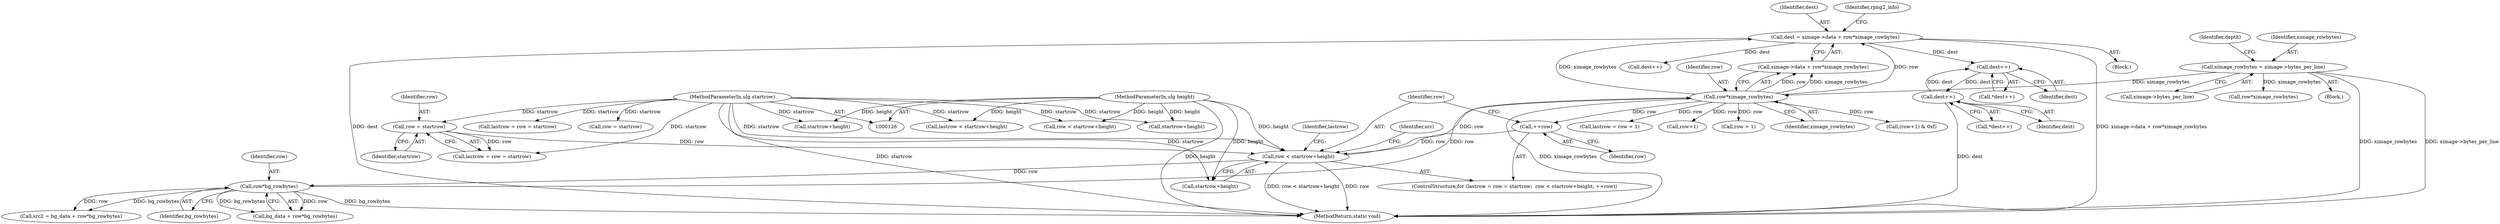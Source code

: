 digraph "0_Android_9d4853418ab2f754c2b63e091c29c5529b8b86ca_9@pointer" {
"1000885" [label="(Call,dest++)"];
"1000896" [label="(Call,dest++)"];
"1000885" [label="(Call,dest++)"];
"1000624" [label="(Call,dest = ximage->data + row*ximage_rowbytes)"];
"1000630" [label="(Call,row*ximage_rowbytes)"];
"1000621" [label="(Call,row*bg_rowbytes)"];
"1000600" [label="(Call,row < startrow+height)"];
"1000597" [label="(Call,row = startrow)"];
"1000128" [label="(MethodParameterIn,ulg startrow)"];
"1000605" [label="(Call,++row)"];
"1000130" [label="(MethodParameterIn,ulg height)"];
"1000168" [label="(Call,ximage_rowbytes = ximage->bytes_per_line)"];
"1000623" [label="(Identifier,bg_rowbytes)"];
"1000621" [label="(Call,row*bg_rowbytes)"];
"1000600" [label="(Call,row < startrow+height)"];
"1000632" [label="(Identifier,ximage_rowbytes)"];
"1000897" [label="(Identifier,dest)"];
"1000607" [label="(Block,)"];
"1000598" [label="(Identifier,row)"];
"1000131" [label="(Block,)"];
"1000931" [label="(Call,lastrow = row + 1)"];
"1000625" [label="(Identifier,dest)"];
"1000602" [label="(Call,startrow+height)"];
"1000617" [label="(Call,src2 = bg_data + row*bg_rowbytes)"];
"1000197" [label="(Call,row < startrow+height)"];
"1000895" [label="(Call,*dest++)"];
"1000594" [label="(ControlStructure,for (lastrow = row = startrow;  row < startrow+height; ++row))"];
"1000636" [label="(Identifier,rpng2_info)"];
"1000703" [label="(Call,dest++)"];
"1000601" [label="(Identifier,row)"];
"1000886" [label="(Identifier,dest)"];
"1000885" [label="(Call,dest++)"];
"1000619" [label="(Call,bg_data + row*bg_rowbytes)"];
"1000597" [label="(Call,row = startrow)"];
"1000169" [label="(Identifier,ximage_rowbytes)"];
"1000199" [label="(Call,startrow+height)"];
"1000622" [label="(Identifier,row)"];
"1000631" [label="(Identifier,row)"];
"1000939" [label="(Call,lastrow < startrow+height)"];
"1000941" [label="(Call,startrow+height)"];
"1000130" [label="(MethodParameterIn,ulg height)"];
"1000606" [label="(Identifier,row)"];
"1000176" [label="(Identifier,depth)"];
"1000974" [label="(MethodReturn,static void)"];
"1000624" [label="(Call,dest = ximage->data + row*ximage_rowbytes)"];
"1000599" [label="(Identifier,startrow)"];
"1000170" [label="(Call,ximage->bytes_per_line)"];
"1000595" [label="(Call,lastrow = row = startrow)"];
"1000940" [label="(Identifier,lastrow)"];
"1000605" [label="(Call,++row)"];
"1000906" [label="(Call,row+1)"];
"1000609" [label="(Identifier,src)"];
"1000896" [label="(Call,dest++)"];
"1000168" [label="(Call,ximage_rowbytes = ximage->bytes_per_line)"];
"1000192" [label="(Call,lastrow = row = startrow)"];
"1000933" [label="(Call,row + 1)"];
"1000905" [label="(Call,(row+1) & 0xf)"];
"1000194" [label="(Call,row = startrow)"];
"1000630" [label="(Call,row*ximage_rowbytes)"];
"1000231" [label="(Call,row*ximage_rowbytes)"];
"1000128" [label="(MethodParameterIn,ulg startrow)"];
"1000884" [label="(Call,*dest++)"];
"1000626" [label="(Call,ximage->data + row*ximage_rowbytes)"];
"1000885" -> "1000884"  [label="AST: "];
"1000885" -> "1000886"  [label="CFG: "];
"1000886" -> "1000885"  [label="AST: "];
"1000884" -> "1000885"  [label="CFG: "];
"1000896" -> "1000885"  [label="DDG: dest"];
"1000624" -> "1000885"  [label="DDG: dest"];
"1000885" -> "1000896"  [label="DDG: dest"];
"1000896" -> "1000895"  [label="AST: "];
"1000896" -> "1000897"  [label="CFG: "];
"1000897" -> "1000896"  [label="AST: "];
"1000895" -> "1000896"  [label="CFG: "];
"1000896" -> "1000974"  [label="DDG: dest"];
"1000624" -> "1000607"  [label="AST: "];
"1000624" -> "1000626"  [label="CFG: "];
"1000625" -> "1000624"  [label="AST: "];
"1000626" -> "1000624"  [label="AST: "];
"1000636" -> "1000624"  [label="CFG: "];
"1000624" -> "1000974"  [label="DDG: ximage->data + row*ximage_rowbytes"];
"1000624" -> "1000974"  [label="DDG: dest"];
"1000630" -> "1000624"  [label="DDG: row"];
"1000630" -> "1000624"  [label="DDG: ximage_rowbytes"];
"1000624" -> "1000703"  [label="DDG: dest"];
"1000630" -> "1000626"  [label="AST: "];
"1000630" -> "1000632"  [label="CFG: "];
"1000631" -> "1000630"  [label="AST: "];
"1000632" -> "1000630"  [label="AST: "];
"1000626" -> "1000630"  [label="CFG: "];
"1000630" -> "1000974"  [label="DDG: ximage_rowbytes"];
"1000630" -> "1000605"  [label="DDG: row"];
"1000630" -> "1000626"  [label="DDG: row"];
"1000630" -> "1000626"  [label="DDG: ximage_rowbytes"];
"1000621" -> "1000630"  [label="DDG: row"];
"1000600" -> "1000630"  [label="DDG: row"];
"1000168" -> "1000630"  [label="DDG: ximage_rowbytes"];
"1000630" -> "1000905"  [label="DDG: row"];
"1000630" -> "1000906"  [label="DDG: row"];
"1000630" -> "1000931"  [label="DDG: row"];
"1000630" -> "1000933"  [label="DDG: row"];
"1000621" -> "1000619"  [label="AST: "];
"1000621" -> "1000623"  [label="CFG: "];
"1000622" -> "1000621"  [label="AST: "];
"1000623" -> "1000621"  [label="AST: "];
"1000619" -> "1000621"  [label="CFG: "];
"1000621" -> "1000974"  [label="DDG: bg_rowbytes"];
"1000621" -> "1000617"  [label="DDG: row"];
"1000621" -> "1000617"  [label="DDG: bg_rowbytes"];
"1000621" -> "1000619"  [label="DDG: row"];
"1000621" -> "1000619"  [label="DDG: bg_rowbytes"];
"1000600" -> "1000621"  [label="DDG: row"];
"1000600" -> "1000594"  [label="AST: "];
"1000600" -> "1000602"  [label="CFG: "];
"1000601" -> "1000600"  [label="AST: "];
"1000602" -> "1000600"  [label="AST: "];
"1000609" -> "1000600"  [label="CFG: "];
"1000940" -> "1000600"  [label="CFG: "];
"1000600" -> "1000974"  [label="DDG: row < startrow+height"];
"1000600" -> "1000974"  [label="DDG: row"];
"1000597" -> "1000600"  [label="DDG: row"];
"1000605" -> "1000600"  [label="DDG: row"];
"1000128" -> "1000600"  [label="DDG: startrow"];
"1000130" -> "1000600"  [label="DDG: height"];
"1000597" -> "1000595"  [label="AST: "];
"1000597" -> "1000599"  [label="CFG: "];
"1000598" -> "1000597"  [label="AST: "];
"1000599" -> "1000597"  [label="AST: "];
"1000595" -> "1000597"  [label="CFG: "];
"1000597" -> "1000595"  [label="DDG: row"];
"1000128" -> "1000597"  [label="DDG: startrow"];
"1000128" -> "1000126"  [label="AST: "];
"1000128" -> "1000974"  [label="DDG: startrow"];
"1000128" -> "1000192"  [label="DDG: startrow"];
"1000128" -> "1000194"  [label="DDG: startrow"];
"1000128" -> "1000197"  [label="DDG: startrow"];
"1000128" -> "1000199"  [label="DDG: startrow"];
"1000128" -> "1000595"  [label="DDG: startrow"];
"1000128" -> "1000602"  [label="DDG: startrow"];
"1000128" -> "1000939"  [label="DDG: startrow"];
"1000128" -> "1000941"  [label="DDG: startrow"];
"1000605" -> "1000594"  [label="AST: "];
"1000605" -> "1000606"  [label="CFG: "];
"1000606" -> "1000605"  [label="AST: "];
"1000601" -> "1000605"  [label="CFG: "];
"1000130" -> "1000126"  [label="AST: "];
"1000130" -> "1000974"  [label="DDG: height"];
"1000130" -> "1000197"  [label="DDG: height"];
"1000130" -> "1000199"  [label="DDG: height"];
"1000130" -> "1000602"  [label="DDG: height"];
"1000130" -> "1000939"  [label="DDG: height"];
"1000130" -> "1000941"  [label="DDG: height"];
"1000168" -> "1000131"  [label="AST: "];
"1000168" -> "1000170"  [label="CFG: "];
"1000169" -> "1000168"  [label="AST: "];
"1000170" -> "1000168"  [label="AST: "];
"1000176" -> "1000168"  [label="CFG: "];
"1000168" -> "1000974"  [label="DDG: ximage_rowbytes"];
"1000168" -> "1000974"  [label="DDG: ximage->bytes_per_line"];
"1000168" -> "1000231"  [label="DDG: ximage_rowbytes"];
}
